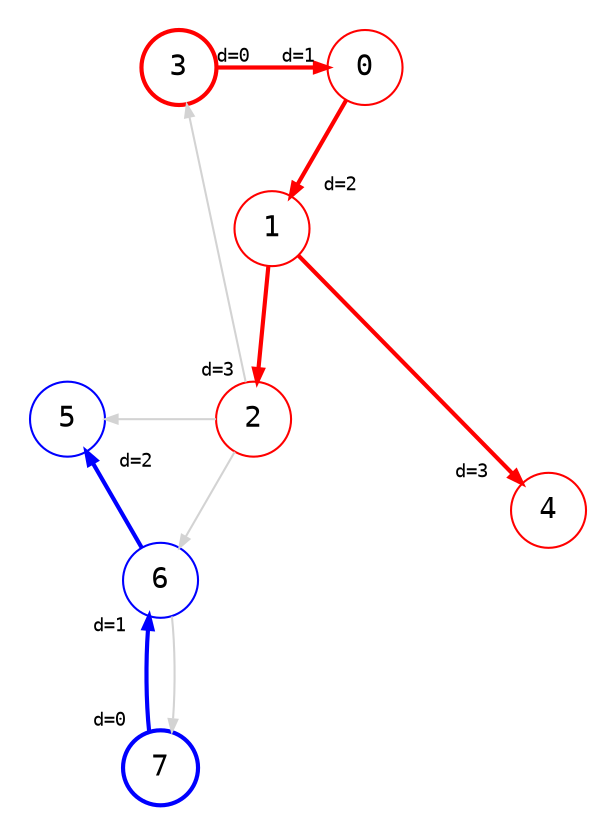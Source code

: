 digraph {
    node [shape=circle, fontname="monospace"];
    edge [arrowsize=0.6, fontname="monospace", fontsize=9];
    layout=circo;
    scale=1.0;
    normalize=true;
    pad=0.2;
    splines=line;

    3 [style="bold"; color=red];
    0, 1, 2, 4 [color=red];
    7 [style=bold; color=blue];
    6, 5 [color=blue];

    3 -> 0 [style=bold; color=red; headlabel="d=1 ", taillabel="d=0 "];
    0 -> 1 [style=bold; color=red; headlabel="   d=2"];
    1 -> 2 [style=bold; color=red; headlabel="d=3  "];
    1 -> 4 [style=bold; color=red; headlabel="d=3   "];
    2 -> 3 [color=lightgray];
    2 -> 5 [color=lightgray];
    2 -> 6 [color=lightgray];
    6 -> 5 [style=bold; color=blue; headlabel="   d=2"];
    6 -> 7 [color=lightgray];
    7 -> 6 [style=bold; color=blue; headlabel="d=1  ", taillabel="d=0  "];
}